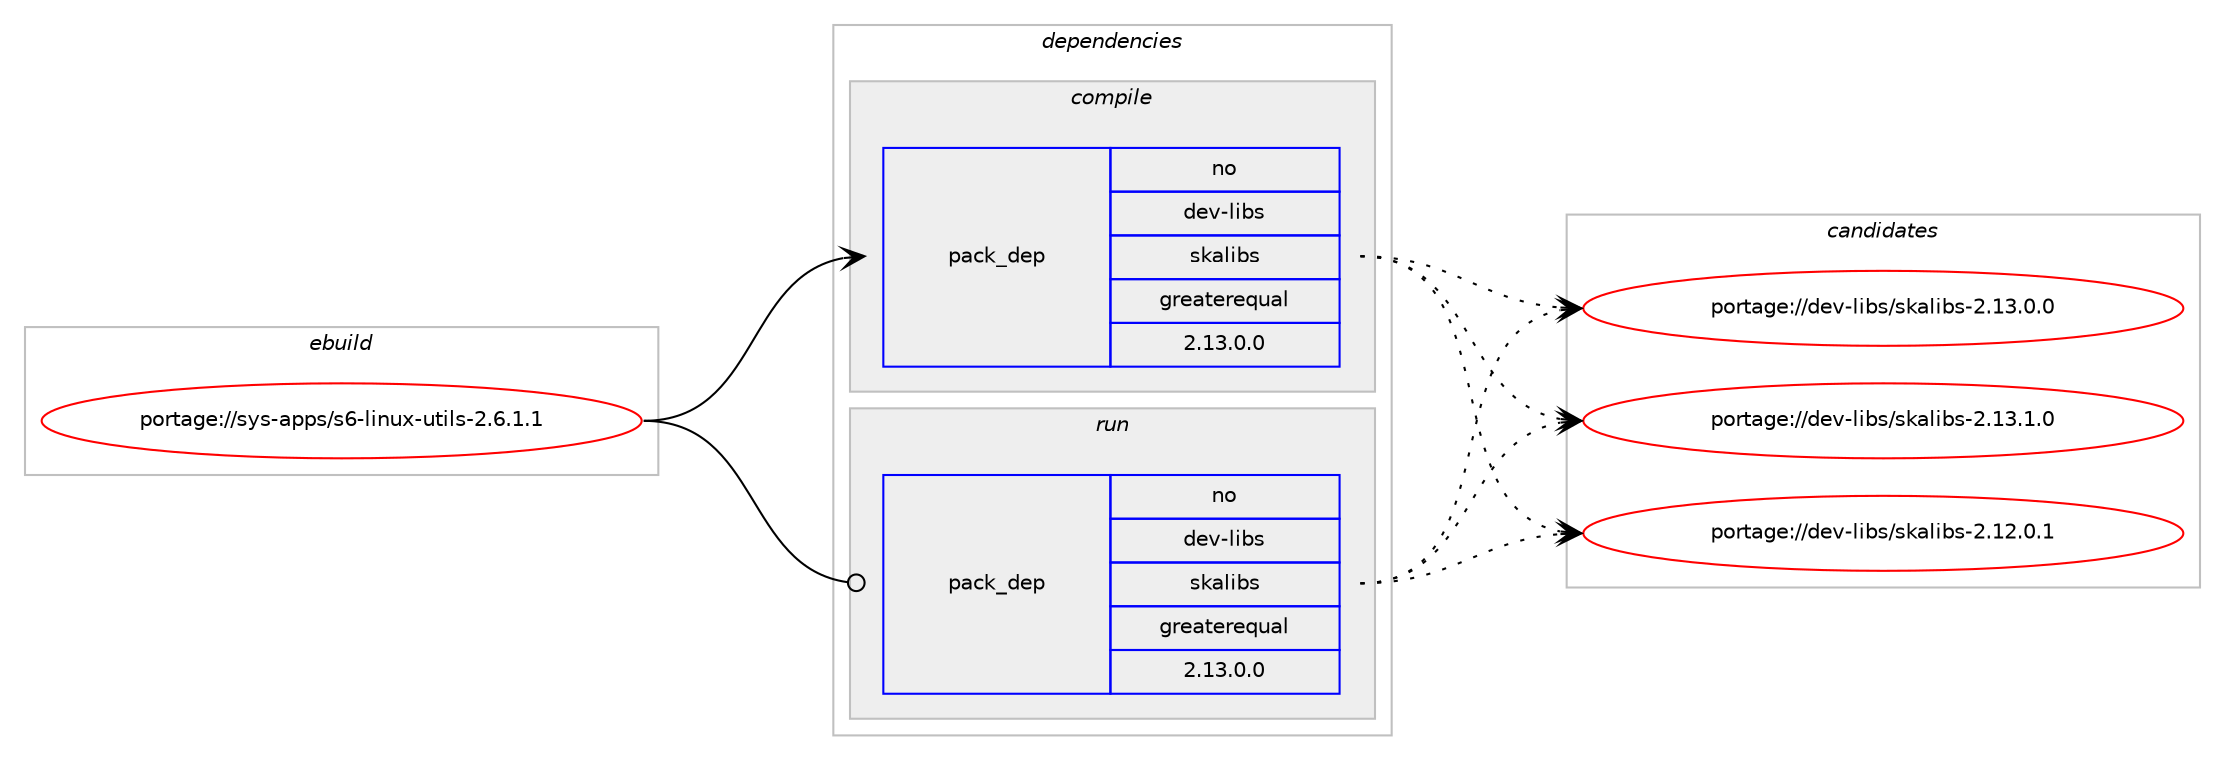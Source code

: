 digraph prolog {

# *************
# Graph options
# *************

newrank=true;
concentrate=true;
compound=true;
graph [rankdir=LR,fontname=Helvetica,fontsize=10,ranksep=1.5];#, ranksep=2.5, nodesep=0.2];
edge  [arrowhead=vee];
node  [fontname=Helvetica,fontsize=10];

# **********
# The ebuild
# **********

subgraph cluster_leftcol {
color=gray;
rank=same;
label=<<i>ebuild</i>>;
id [label="portage://sys-apps/s6-linux-utils-2.6.1.1", color=red, width=4, href="../sys-apps/s6-linux-utils-2.6.1.1.svg"];
}

# ****************
# The dependencies
# ****************

subgraph cluster_midcol {
color=gray;
label=<<i>dependencies</i>>;
subgraph cluster_compile {
fillcolor="#eeeeee";
style=filled;
label=<<i>compile</i>>;
subgraph pack60 {
dependency115 [label=<<TABLE BORDER="0" CELLBORDER="1" CELLSPACING="0" CELLPADDING="4" WIDTH="220"><TR><TD ROWSPAN="6" CELLPADDING="30">pack_dep</TD></TR><TR><TD WIDTH="110">no</TD></TR><TR><TD>dev-libs</TD></TR><TR><TD>skalibs</TD></TR><TR><TD>greaterequal</TD></TR><TR><TD>2.13.0.0</TD></TR></TABLE>>, shape=none, color=blue];
}
id:e -> dependency115:w [weight=20,style="solid",arrowhead="vee"];
}
subgraph cluster_compileandrun {
fillcolor="#eeeeee";
style=filled;
label=<<i>compile and run</i>>;
}
subgraph cluster_run {
fillcolor="#eeeeee";
style=filled;
label=<<i>run</i>>;
subgraph pack61 {
dependency116 [label=<<TABLE BORDER="0" CELLBORDER="1" CELLSPACING="0" CELLPADDING="4" WIDTH="220"><TR><TD ROWSPAN="6" CELLPADDING="30">pack_dep</TD></TR><TR><TD WIDTH="110">no</TD></TR><TR><TD>dev-libs</TD></TR><TR><TD>skalibs</TD></TR><TR><TD>greaterequal</TD></TR><TR><TD>2.13.0.0</TD></TR></TABLE>>, shape=none, color=blue];
}
id:e -> dependency116:w [weight=20,style="solid",arrowhead="odot"];
}
}

# **************
# The candidates
# **************

subgraph cluster_choices {
rank=same;
color=gray;
label=<<i>candidates</i>>;

subgraph choice60 {
color=black;
nodesep=1;
choice1001011184510810598115471151079710810598115455046495046484649 [label="portage://dev-libs/skalibs-2.12.0.1", color=red, width=4,href="../dev-libs/skalibs-2.12.0.1.svg"];
choice1001011184510810598115471151079710810598115455046495146484648 [label="portage://dev-libs/skalibs-2.13.0.0", color=red, width=4,href="../dev-libs/skalibs-2.13.0.0.svg"];
choice1001011184510810598115471151079710810598115455046495146494648 [label="portage://dev-libs/skalibs-2.13.1.0", color=red, width=4,href="../dev-libs/skalibs-2.13.1.0.svg"];
dependency115:e -> choice1001011184510810598115471151079710810598115455046495046484649:w [style=dotted,weight="100"];
dependency115:e -> choice1001011184510810598115471151079710810598115455046495146484648:w [style=dotted,weight="100"];
dependency115:e -> choice1001011184510810598115471151079710810598115455046495146494648:w [style=dotted,weight="100"];
}
subgraph choice61 {
color=black;
nodesep=1;
choice1001011184510810598115471151079710810598115455046495046484649 [label="portage://dev-libs/skalibs-2.12.0.1", color=red, width=4,href="../dev-libs/skalibs-2.12.0.1.svg"];
choice1001011184510810598115471151079710810598115455046495146484648 [label="portage://dev-libs/skalibs-2.13.0.0", color=red, width=4,href="../dev-libs/skalibs-2.13.0.0.svg"];
choice1001011184510810598115471151079710810598115455046495146494648 [label="portage://dev-libs/skalibs-2.13.1.0", color=red, width=4,href="../dev-libs/skalibs-2.13.1.0.svg"];
dependency116:e -> choice1001011184510810598115471151079710810598115455046495046484649:w [style=dotted,weight="100"];
dependency116:e -> choice1001011184510810598115471151079710810598115455046495146484648:w [style=dotted,weight="100"];
dependency116:e -> choice1001011184510810598115471151079710810598115455046495146494648:w [style=dotted,weight="100"];
}
}

}
